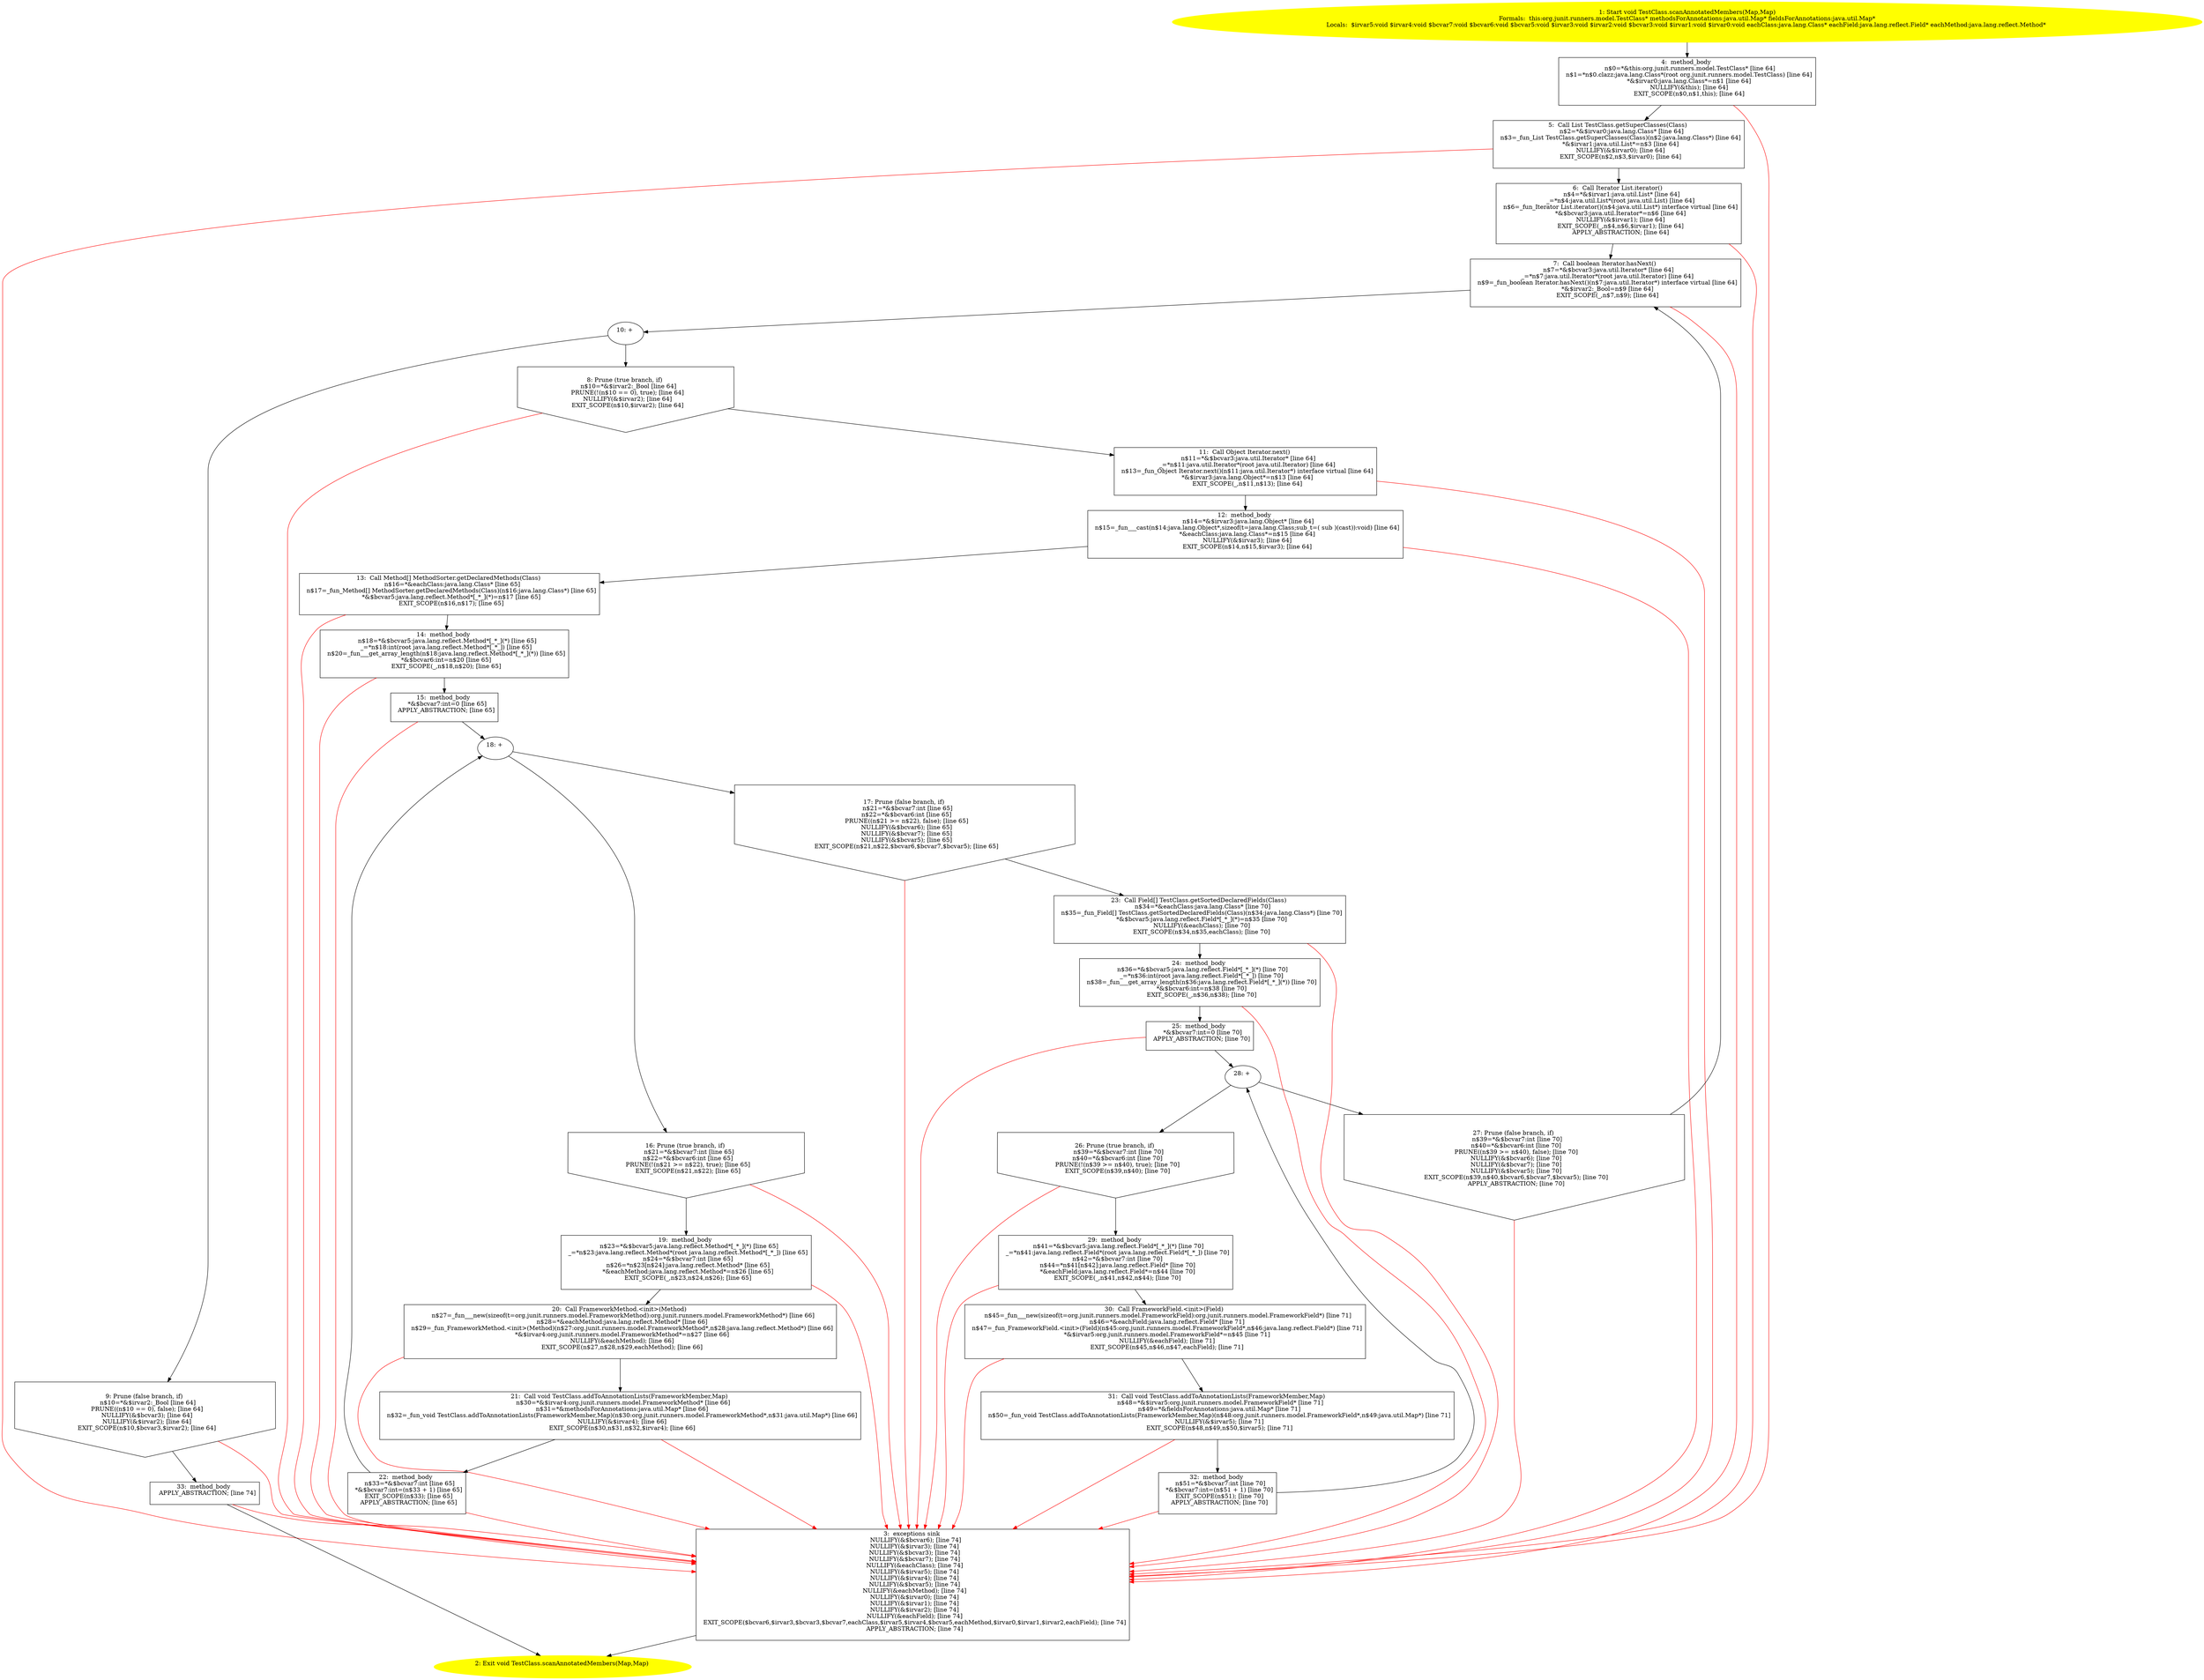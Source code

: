 /* @generated */
digraph cfg {
"org.junit.runners.model.TestClass.scanAnnotatedMembers(java.util.Map,java.util.Map):void.ed5bec48fd2a0d0133ef91c2323590f7_1" [label="1: Start void TestClass.scanAnnotatedMembers(Map,Map)\nFormals:  this:org.junit.runners.model.TestClass* methodsForAnnotations:java.util.Map* fieldsForAnnotations:java.util.Map*\nLocals:  $irvar5:void $irvar4:void $bcvar7:void $bcvar6:void $bcvar5:void $irvar3:void $irvar2:void $bcvar3:void $irvar1:void $irvar0:void eachClass:java.lang.Class* eachField:java.lang.reflect.Field* eachMethod:java.lang.reflect.Method* \n  " color=yellow style=filled]
	

	 "org.junit.runners.model.TestClass.scanAnnotatedMembers(java.util.Map,java.util.Map):void.ed5bec48fd2a0d0133ef91c2323590f7_1" -> "org.junit.runners.model.TestClass.scanAnnotatedMembers(java.util.Map,java.util.Map):void.ed5bec48fd2a0d0133ef91c2323590f7_4" ;
"org.junit.runners.model.TestClass.scanAnnotatedMembers(java.util.Map,java.util.Map):void.ed5bec48fd2a0d0133ef91c2323590f7_2" [label="2: Exit void TestClass.scanAnnotatedMembers(Map,Map) \n  " color=yellow style=filled]
	

"org.junit.runners.model.TestClass.scanAnnotatedMembers(java.util.Map,java.util.Map):void.ed5bec48fd2a0d0133ef91c2323590f7_3" [label="3:  exceptions sink \n   NULLIFY(&$bcvar6); [line 74]\n  NULLIFY(&$irvar3); [line 74]\n  NULLIFY(&$bcvar3); [line 74]\n  NULLIFY(&$bcvar7); [line 74]\n  NULLIFY(&eachClass); [line 74]\n  NULLIFY(&$irvar5); [line 74]\n  NULLIFY(&$irvar4); [line 74]\n  NULLIFY(&$bcvar5); [line 74]\n  NULLIFY(&eachMethod); [line 74]\n  NULLIFY(&$irvar0); [line 74]\n  NULLIFY(&$irvar1); [line 74]\n  NULLIFY(&$irvar2); [line 74]\n  NULLIFY(&eachField); [line 74]\n  EXIT_SCOPE($bcvar6,$irvar3,$bcvar3,$bcvar7,eachClass,$irvar5,$irvar4,$bcvar5,eachMethod,$irvar0,$irvar1,$irvar2,eachField); [line 74]\n  APPLY_ABSTRACTION; [line 74]\n " shape="box"]
	

	 "org.junit.runners.model.TestClass.scanAnnotatedMembers(java.util.Map,java.util.Map):void.ed5bec48fd2a0d0133ef91c2323590f7_3" -> "org.junit.runners.model.TestClass.scanAnnotatedMembers(java.util.Map,java.util.Map):void.ed5bec48fd2a0d0133ef91c2323590f7_2" ;
"org.junit.runners.model.TestClass.scanAnnotatedMembers(java.util.Map,java.util.Map):void.ed5bec48fd2a0d0133ef91c2323590f7_4" [label="4:  method_body \n   n$0=*&this:org.junit.runners.model.TestClass* [line 64]\n  n$1=*n$0.clazz:java.lang.Class*(root org.junit.runners.model.TestClass) [line 64]\n  *&$irvar0:java.lang.Class*=n$1 [line 64]\n  NULLIFY(&this); [line 64]\n  EXIT_SCOPE(n$0,n$1,this); [line 64]\n " shape="box"]
	

	 "org.junit.runners.model.TestClass.scanAnnotatedMembers(java.util.Map,java.util.Map):void.ed5bec48fd2a0d0133ef91c2323590f7_4" -> "org.junit.runners.model.TestClass.scanAnnotatedMembers(java.util.Map,java.util.Map):void.ed5bec48fd2a0d0133ef91c2323590f7_5" ;
	 "org.junit.runners.model.TestClass.scanAnnotatedMembers(java.util.Map,java.util.Map):void.ed5bec48fd2a0d0133ef91c2323590f7_4" -> "org.junit.runners.model.TestClass.scanAnnotatedMembers(java.util.Map,java.util.Map):void.ed5bec48fd2a0d0133ef91c2323590f7_3" [color="red" ];
"org.junit.runners.model.TestClass.scanAnnotatedMembers(java.util.Map,java.util.Map):void.ed5bec48fd2a0d0133ef91c2323590f7_5" [label="5:  Call List TestClass.getSuperClasses(Class) \n   n$2=*&$irvar0:java.lang.Class* [line 64]\n  n$3=_fun_List TestClass.getSuperClasses(Class)(n$2:java.lang.Class*) [line 64]\n  *&$irvar1:java.util.List*=n$3 [line 64]\n  NULLIFY(&$irvar0); [line 64]\n  EXIT_SCOPE(n$2,n$3,$irvar0); [line 64]\n " shape="box"]
	

	 "org.junit.runners.model.TestClass.scanAnnotatedMembers(java.util.Map,java.util.Map):void.ed5bec48fd2a0d0133ef91c2323590f7_5" -> "org.junit.runners.model.TestClass.scanAnnotatedMembers(java.util.Map,java.util.Map):void.ed5bec48fd2a0d0133ef91c2323590f7_6" ;
	 "org.junit.runners.model.TestClass.scanAnnotatedMembers(java.util.Map,java.util.Map):void.ed5bec48fd2a0d0133ef91c2323590f7_5" -> "org.junit.runners.model.TestClass.scanAnnotatedMembers(java.util.Map,java.util.Map):void.ed5bec48fd2a0d0133ef91c2323590f7_3" [color="red" ];
"org.junit.runners.model.TestClass.scanAnnotatedMembers(java.util.Map,java.util.Map):void.ed5bec48fd2a0d0133ef91c2323590f7_6" [label="6:  Call Iterator List.iterator() \n   n$4=*&$irvar1:java.util.List* [line 64]\n  _=*n$4:java.util.List*(root java.util.List) [line 64]\n  n$6=_fun_Iterator List.iterator()(n$4:java.util.List*) interface virtual [line 64]\n  *&$bcvar3:java.util.Iterator*=n$6 [line 64]\n  NULLIFY(&$irvar1); [line 64]\n  EXIT_SCOPE(_,n$4,n$6,$irvar1); [line 64]\n  APPLY_ABSTRACTION; [line 64]\n " shape="box"]
	

	 "org.junit.runners.model.TestClass.scanAnnotatedMembers(java.util.Map,java.util.Map):void.ed5bec48fd2a0d0133ef91c2323590f7_6" -> "org.junit.runners.model.TestClass.scanAnnotatedMembers(java.util.Map,java.util.Map):void.ed5bec48fd2a0d0133ef91c2323590f7_7" ;
	 "org.junit.runners.model.TestClass.scanAnnotatedMembers(java.util.Map,java.util.Map):void.ed5bec48fd2a0d0133ef91c2323590f7_6" -> "org.junit.runners.model.TestClass.scanAnnotatedMembers(java.util.Map,java.util.Map):void.ed5bec48fd2a0d0133ef91c2323590f7_3" [color="red" ];
"org.junit.runners.model.TestClass.scanAnnotatedMembers(java.util.Map,java.util.Map):void.ed5bec48fd2a0d0133ef91c2323590f7_7" [label="7:  Call boolean Iterator.hasNext() \n   n$7=*&$bcvar3:java.util.Iterator* [line 64]\n  _=*n$7:java.util.Iterator*(root java.util.Iterator) [line 64]\n  n$9=_fun_boolean Iterator.hasNext()(n$7:java.util.Iterator*) interface virtual [line 64]\n  *&$irvar2:_Bool=n$9 [line 64]\n  EXIT_SCOPE(_,n$7,n$9); [line 64]\n " shape="box"]
	

	 "org.junit.runners.model.TestClass.scanAnnotatedMembers(java.util.Map,java.util.Map):void.ed5bec48fd2a0d0133ef91c2323590f7_7" -> "org.junit.runners.model.TestClass.scanAnnotatedMembers(java.util.Map,java.util.Map):void.ed5bec48fd2a0d0133ef91c2323590f7_10" ;
	 "org.junit.runners.model.TestClass.scanAnnotatedMembers(java.util.Map,java.util.Map):void.ed5bec48fd2a0d0133ef91c2323590f7_7" -> "org.junit.runners.model.TestClass.scanAnnotatedMembers(java.util.Map,java.util.Map):void.ed5bec48fd2a0d0133ef91c2323590f7_3" [color="red" ];
"org.junit.runners.model.TestClass.scanAnnotatedMembers(java.util.Map,java.util.Map):void.ed5bec48fd2a0d0133ef91c2323590f7_8" [label="8: Prune (true branch, if) \n   n$10=*&$irvar2:_Bool [line 64]\n  PRUNE(!(n$10 == 0), true); [line 64]\n  NULLIFY(&$irvar2); [line 64]\n  EXIT_SCOPE(n$10,$irvar2); [line 64]\n " shape="invhouse"]
	

	 "org.junit.runners.model.TestClass.scanAnnotatedMembers(java.util.Map,java.util.Map):void.ed5bec48fd2a0d0133ef91c2323590f7_8" -> "org.junit.runners.model.TestClass.scanAnnotatedMembers(java.util.Map,java.util.Map):void.ed5bec48fd2a0d0133ef91c2323590f7_11" ;
	 "org.junit.runners.model.TestClass.scanAnnotatedMembers(java.util.Map,java.util.Map):void.ed5bec48fd2a0d0133ef91c2323590f7_8" -> "org.junit.runners.model.TestClass.scanAnnotatedMembers(java.util.Map,java.util.Map):void.ed5bec48fd2a0d0133ef91c2323590f7_3" [color="red" ];
"org.junit.runners.model.TestClass.scanAnnotatedMembers(java.util.Map,java.util.Map):void.ed5bec48fd2a0d0133ef91c2323590f7_9" [label="9: Prune (false branch, if) \n   n$10=*&$irvar2:_Bool [line 64]\n  PRUNE((n$10 == 0), false); [line 64]\n  NULLIFY(&$bcvar3); [line 64]\n  NULLIFY(&$irvar2); [line 64]\n  EXIT_SCOPE(n$10,$bcvar3,$irvar2); [line 64]\n " shape="invhouse"]
	

	 "org.junit.runners.model.TestClass.scanAnnotatedMembers(java.util.Map,java.util.Map):void.ed5bec48fd2a0d0133ef91c2323590f7_9" -> "org.junit.runners.model.TestClass.scanAnnotatedMembers(java.util.Map,java.util.Map):void.ed5bec48fd2a0d0133ef91c2323590f7_33" ;
	 "org.junit.runners.model.TestClass.scanAnnotatedMembers(java.util.Map,java.util.Map):void.ed5bec48fd2a0d0133ef91c2323590f7_9" -> "org.junit.runners.model.TestClass.scanAnnotatedMembers(java.util.Map,java.util.Map):void.ed5bec48fd2a0d0133ef91c2323590f7_3" [color="red" ];
"org.junit.runners.model.TestClass.scanAnnotatedMembers(java.util.Map,java.util.Map):void.ed5bec48fd2a0d0133ef91c2323590f7_10" [label="10: + \n  " ]
	

	 "org.junit.runners.model.TestClass.scanAnnotatedMembers(java.util.Map,java.util.Map):void.ed5bec48fd2a0d0133ef91c2323590f7_10" -> "org.junit.runners.model.TestClass.scanAnnotatedMembers(java.util.Map,java.util.Map):void.ed5bec48fd2a0d0133ef91c2323590f7_8" ;
	 "org.junit.runners.model.TestClass.scanAnnotatedMembers(java.util.Map,java.util.Map):void.ed5bec48fd2a0d0133ef91c2323590f7_10" -> "org.junit.runners.model.TestClass.scanAnnotatedMembers(java.util.Map,java.util.Map):void.ed5bec48fd2a0d0133ef91c2323590f7_9" ;
"org.junit.runners.model.TestClass.scanAnnotatedMembers(java.util.Map,java.util.Map):void.ed5bec48fd2a0d0133ef91c2323590f7_11" [label="11:  Call Object Iterator.next() \n   n$11=*&$bcvar3:java.util.Iterator* [line 64]\n  _=*n$11:java.util.Iterator*(root java.util.Iterator) [line 64]\n  n$13=_fun_Object Iterator.next()(n$11:java.util.Iterator*) interface virtual [line 64]\n  *&$irvar3:java.lang.Object*=n$13 [line 64]\n  EXIT_SCOPE(_,n$11,n$13); [line 64]\n " shape="box"]
	

	 "org.junit.runners.model.TestClass.scanAnnotatedMembers(java.util.Map,java.util.Map):void.ed5bec48fd2a0d0133ef91c2323590f7_11" -> "org.junit.runners.model.TestClass.scanAnnotatedMembers(java.util.Map,java.util.Map):void.ed5bec48fd2a0d0133ef91c2323590f7_12" ;
	 "org.junit.runners.model.TestClass.scanAnnotatedMembers(java.util.Map,java.util.Map):void.ed5bec48fd2a0d0133ef91c2323590f7_11" -> "org.junit.runners.model.TestClass.scanAnnotatedMembers(java.util.Map,java.util.Map):void.ed5bec48fd2a0d0133ef91c2323590f7_3" [color="red" ];
"org.junit.runners.model.TestClass.scanAnnotatedMembers(java.util.Map,java.util.Map):void.ed5bec48fd2a0d0133ef91c2323590f7_12" [label="12:  method_body \n   n$14=*&$irvar3:java.lang.Object* [line 64]\n  n$15=_fun___cast(n$14:java.lang.Object*,sizeof(t=java.lang.Class;sub_t=( sub )(cast)):void) [line 64]\n  *&eachClass:java.lang.Class*=n$15 [line 64]\n  NULLIFY(&$irvar3); [line 64]\n  EXIT_SCOPE(n$14,n$15,$irvar3); [line 64]\n " shape="box"]
	

	 "org.junit.runners.model.TestClass.scanAnnotatedMembers(java.util.Map,java.util.Map):void.ed5bec48fd2a0d0133ef91c2323590f7_12" -> "org.junit.runners.model.TestClass.scanAnnotatedMembers(java.util.Map,java.util.Map):void.ed5bec48fd2a0d0133ef91c2323590f7_13" ;
	 "org.junit.runners.model.TestClass.scanAnnotatedMembers(java.util.Map,java.util.Map):void.ed5bec48fd2a0d0133ef91c2323590f7_12" -> "org.junit.runners.model.TestClass.scanAnnotatedMembers(java.util.Map,java.util.Map):void.ed5bec48fd2a0d0133ef91c2323590f7_3" [color="red" ];
"org.junit.runners.model.TestClass.scanAnnotatedMembers(java.util.Map,java.util.Map):void.ed5bec48fd2a0d0133ef91c2323590f7_13" [label="13:  Call Method[] MethodSorter.getDeclaredMethods(Class) \n   n$16=*&eachClass:java.lang.Class* [line 65]\n  n$17=_fun_Method[] MethodSorter.getDeclaredMethods(Class)(n$16:java.lang.Class*) [line 65]\n  *&$bcvar5:java.lang.reflect.Method*[_*_](*)=n$17 [line 65]\n  EXIT_SCOPE(n$16,n$17); [line 65]\n " shape="box"]
	

	 "org.junit.runners.model.TestClass.scanAnnotatedMembers(java.util.Map,java.util.Map):void.ed5bec48fd2a0d0133ef91c2323590f7_13" -> "org.junit.runners.model.TestClass.scanAnnotatedMembers(java.util.Map,java.util.Map):void.ed5bec48fd2a0d0133ef91c2323590f7_14" ;
	 "org.junit.runners.model.TestClass.scanAnnotatedMembers(java.util.Map,java.util.Map):void.ed5bec48fd2a0d0133ef91c2323590f7_13" -> "org.junit.runners.model.TestClass.scanAnnotatedMembers(java.util.Map,java.util.Map):void.ed5bec48fd2a0d0133ef91c2323590f7_3" [color="red" ];
"org.junit.runners.model.TestClass.scanAnnotatedMembers(java.util.Map,java.util.Map):void.ed5bec48fd2a0d0133ef91c2323590f7_14" [label="14:  method_body \n   n$18=*&$bcvar5:java.lang.reflect.Method*[_*_](*) [line 65]\n  _=*n$18:int(root java.lang.reflect.Method*[_*_]) [line 65]\n  n$20=_fun___get_array_length(n$18:java.lang.reflect.Method*[_*_](*)) [line 65]\n  *&$bcvar6:int=n$20 [line 65]\n  EXIT_SCOPE(_,n$18,n$20); [line 65]\n " shape="box"]
	

	 "org.junit.runners.model.TestClass.scanAnnotatedMembers(java.util.Map,java.util.Map):void.ed5bec48fd2a0d0133ef91c2323590f7_14" -> "org.junit.runners.model.TestClass.scanAnnotatedMembers(java.util.Map,java.util.Map):void.ed5bec48fd2a0d0133ef91c2323590f7_15" ;
	 "org.junit.runners.model.TestClass.scanAnnotatedMembers(java.util.Map,java.util.Map):void.ed5bec48fd2a0d0133ef91c2323590f7_14" -> "org.junit.runners.model.TestClass.scanAnnotatedMembers(java.util.Map,java.util.Map):void.ed5bec48fd2a0d0133ef91c2323590f7_3" [color="red" ];
"org.junit.runners.model.TestClass.scanAnnotatedMembers(java.util.Map,java.util.Map):void.ed5bec48fd2a0d0133ef91c2323590f7_15" [label="15:  method_body \n   *&$bcvar7:int=0 [line 65]\n  APPLY_ABSTRACTION; [line 65]\n " shape="box"]
	

	 "org.junit.runners.model.TestClass.scanAnnotatedMembers(java.util.Map,java.util.Map):void.ed5bec48fd2a0d0133ef91c2323590f7_15" -> "org.junit.runners.model.TestClass.scanAnnotatedMembers(java.util.Map,java.util.Map):void.ed5bec48fd2a0d0133ef91c2323590f7_18" ;
	 "org.junit.runners.model.TestClass.scanAnnotatedMembers(java.util.Map,java.util.Map):void.ed5bec48fd2a0d0133ef91c2323590f7_15" -> "org.junit.runners.model.TestClass.scanAnnotatedMembers(java.util.Map,java.util.Map):void.ed5bec48fd2a0d0133ef91c2323590f7_3" [color="red" ];
"org.junit.runners.model.TestClass.scanAnnotatedMembers(java.util.Map,java.util.Map):void.ed5bec48fd2a0d0133ef91c2323590f7_16" [label="16: Prune (true branch, if) \n   n$21=*&$bcvar7:int [line 65]\n  n$22=*&$bcvar6:int [line 65]\n  PRUNE(!(n$21 >= n$22), true); [line 65]\n  EXIT_SCOPE(n$21,n$22); [line 65]\n " shape="invhouse"]
	

	 "org.junit.runners.model.TestClass.scanAnnotatedMembers(java.util.Map,java.util.Map):void.ed5bec48fd2a0d0133ef91c2323590f7_16" -> "org.junit.runners.model.TestClass.scanAnnotatedMembers(java.util.Map,java.util.Map):void.ed5bec48fd2a0d0133ef91c2323590f7_19" ;
	 "org.junit.runners.model.TestClass.scanAnnotatedMembers(java.util.Map,java.util.Map):void.ed5bec48fd2a0d0133ef91c2323590f7_16" -> "org.junit.runners.model.TestClass.scanAnnotatedMembers(java.util.Map,java.util.Map):void.ed5bec48fd2a0d0133ef91c2323590f7_3" [color="red" ];
"org.junit.runners.model.TestClass.scanAnnotatedMembers(java.util.Map,java.util.Map):void.ed5bec48fd2a0d0133ef91c2323590f7_17" [label="17: Prune (false branch, if) \n   n$21=*&$bcvar7:int [line 65]\n  n$22=*&$bcvar6:int [line 65]\n  PRUNE((n$21 >= n$22), false); [line 65]\n  NULLIFY(&$bcvar6); [line 65]\n  NULLIFY(&$bcvar7); [line 65]\n  NULLIFY(&$bcvar5); [line 65]\n  EXIT_SCOPE(n$21,n$22,$bcvar6,$bcvar7,$bcvar5); [line 65]\n " shape="invhouse"]
	

	 "org.junit.runners.model.TestClass.scanAnnotatedMembers(java.util.Map,java.util.Map):void.ed5bec48fd2a0d0133ef91c2323590f7_17" -> "org.junit.runners.model.TestClass.scanAnnotatedMembers(java.util.Map,java.util.Map):void.ed5bec48fd2a0d0133ef91c2323590f7_23" ;
	 "org.junit.runners.model.TestClass.scanAnnotatedMembers(java.util.Map,java.util.Map):void.ed5bec48fd2a0d0133ef91c2323590f7_17" -> "org.junit.runners.model.TestClass.scanAnnotatedMembers(java.util.Map,java.util.Map):void.ed5bec48fd2a0d0133ef91c2323590f7_3" [color="red" ];
"org.junit.runners.model.TestClass.scanAnnotatedMembers(java.util.Map,java.util.Map):void.ed5bec48fd2a0d0133ef91c2323590f7_18" [label="18: + \n  " ]
	

	 "org.junit.runners.model.TestClass.scanAnnotatedMembers(java.util.Map,java.util.Map):void.ed5bec48fd2a0d0133ef91c2323590f7_18" -> "org.junit.runners.model.TestClass.scanAnnotatedMembers(java.util.Map,java.util.Map):void.ed5bec48fd2a0d0133ef91c2323590f7_16" ;
	 "org.junit.runners.model.TestClass.scanAnnotatedMembers(java.util.Map,java.util.Map):void.ed5bec48fd2a0d0133ef91c2323590f7_18" -> "org.junit.runners.model.TestClass.scanAnnotatedMembers(java.util.Map,java.util.Map):void.ed5bec48fd2a0d0133ef91c2323590f7_17" ;
"org.junit.runners.model.TestClass.scanAnnotatedMembers(java.util.Map,java.util.Map):void.ed5bec48fd2a0d0133ef91c2323590f7_19" [label="19:  method_body \n   n$23=*&$bcvar5:java.lang.reflect.Method*[_*_](*) [line 65]\n  _=*n$23:java.lang.reflect.Method*(root java.lang.reflect.Method*[_*_]) [line 65]\n  n$24=*&$bcvar7:int [line 65]\n  n$26=*n$23[n$24]:java.lang.reflect.Method* [line 65]\n  *&eachMethod:java.lang.reflect.Method*=n$26 [line 65]\n  EXIT_SCOPE(_,n$23,n$24,n$26); [line 65]\n " shape="box"]
	

	 "org.junit.runners.model.TestClass.scanAnnotatedMembers(java.util.Map,java.util.Map):void.ed5bec48fd2a0d0133ef91c2323590f7_19" -> "org.junit.runners.model.TestClass.scanAnnotatedMembers(java.util.Map,java.util.Map):void.ed5bec48fd2a0d0133ef91c2323590f7_20" ;
	 "org.junit.runners.model.TestClass.scanAnnotatedMembers(java.util.Map,java.util.Map):void.ed5bec48fd2a0d0133ef91c2323590f7_19" -> "org.junit.runners.model.TestClass.scanAnnotatedMembers(java.util.Map,java.util.Map):void.ed5bec48fd2a0d0133ef91c2323590f7_3" [color="red" ];
"org.junit.runners.model.TestClass.scanAnnotatedMembers(java.util.Map,java.util.Map):void.ed5bec48fd2a0d0133ef91c2323590f7_20" [label="20:  Call FrameworkMethod.<init>(Method) \n   n$27=_fun___new(sizeof(t=org.junit.runners.model.FrameworkMethod):org.junit.runners.model.FrameworkMethod*) [line 66]\n  n$28=*&eachMethod:java.lang.reflect.Method* [line 66]\n  n$29=_fun_FrameworkMethod.<init>(Method)(n$27:org.junit.runners.model.FrameworkMethod*,n$28:java.lang.reflect.Method*) [line 66]\n  *&$irvar4:org.junit.runners.model.FrameworkMethod*=n$27 [line 66]\n  NULLIFY(&eachMethod); [line 66]\n  EXIT_SCOPE(n$27,n$28,n$29,eachMethod); [line 66]\n " shape="box"]
	

	 "org.junit.runners.model.TestClass.scanAnnotatedMembers(java.util.Map,java.util.Map):void.ed5bec48fd2a0d0133ef91c2323590f7_20" -> "org.junit.runners.model.TestClass.scanAnnotatedMembers(java.util.Map,java.util.Map):void.ed5bec48fd2a0d0133ef91c2323590f7_21" ;
	 "org.junit.runners.model.TestClass.scanAnnotatedMembers(java.util.Map,java.util.Map):void.ed5bec48fd2a0d0133ef91c2323590f7_20" -> "org.junit.runners.model.TestClass.scanAnnotatedMembers(java.util.Map,java.util.Map):void.ed5bec48fd2a0d0133ef91c2323590f7_3" [color="red" ];
"org.junit.runners.model.TestClass.scanAnnotatedMembers(java.util.Map,java.util.Map):void.ed5bec48fd2a0d0133ef91c2323590f7_21" [label="21:  Call void TestClass.addToAnnotationLists(FrameworkMember,Map) \n   n$30=*&$irvar4:org.junit.runners.model.FrameworkMethod* [line 66]\n  n$31=*&methodsForAnnotations:java.util.Map* [line 66]\n  n$32=_fun_void TestClass.addToAnnotationLists(FrameworkMember,Map)(n$30:org.junit.runners.model.FrameworkMethod*,n$31:java.util.Map*) [line 66]\n  NULLIFY(&$irvar4); [line 66]\n  EXIT_SCOPE(n$30,n$31,n$32,$irvar4); [line 66]\n " shape="box"]
	

	 "org.junit.runners.model.TestClass.scanAnnotatedMembers(java.util.Map,java.util.Map):void.ed5bec48fd2a0d0133ef91c2323590f7_21" -> "org.junit.runners.model.TestClass.scanAnnotatedMembers(java.util.Map,java.util.Map):void.ed5bec48fd2a0d0133ef91c2323590f7_22" ;
	 "org.junit.runners.model.TestClass.scanAnnotatedMembers(java.util.Map,java.util.Map):void.ed5bec48fd2a0d0133ef91c2323590f7_21" -> "org.junit.runners.model.TestClass.scanAnnotatedMembers(java.util.Map,java.util.Map):void.ed5bec48fd2a0d0133ef91c2323590f7_3" [color="red" ];
"org.junit.runners.model.TestClass.scanAnnotatedMembers(java.util.Map,java.util.Map):void.ed5bec48fd2a0d0133ef91c2323590f7_22" [label="22:  method_body \n   n$33=*&$bcvar7:int [line 65]\n  *&$bcvar7:int=(n$33 + 1) [line 65]\n  EXIT_SCOPE(n$33); [line 65]\n  APPLY_ABSTRACTION; [line 65]\n " shape="box"]
	

	 "org.junit.runners.model.TestClass.scanAnnotatedMembers(java.util.Map,java.util.Map):void.ed5bec48fd2a0d0133ef91c2323590f7_22" -> "org.junit.runners.model.TestClass.scanAnnotatedMembers(java.util.Map,java.util.Map):void.ed5bec48fd2a0d0133ef91c2323590f7_18" ;
	 "org.junit.runners.model.TestClass.scanAnnotatedMembers(java.util.Map,java.util.Map):void.ed5bec48fd2a0d0133ef91c2323590f7_22" -> "org.junit.runners.model.TestClass.scanAnnotatedMembers(java.util.Map,java.util.Map):void.ed5bec48fd2a0d0133ef91c2323590f7_3" [color="red" ];
"org.junit.runners.model.TestClass.scanAnnotatedMembers(java.util.Map,java.util.Map):void.ed5bec48fd2a0d0133ef91c2323590f7_23" [label="23:  Call Field[] TestClass.getSortedDeclaredFields(Class) \n   n$34=*&eachClass:java.lang.Class* [line 70]\n  n$35=_fun_Field[] TestClass.getSortedDeclaredFields(Class)(n$34:java.lang.Class*) [line 70]\n  *&$bcvar5:java.lang.reflect.Field*[_*_](*)=n$35 [line 70]\n  NULLIFY(&eachClass); [line 70]\n  EXIT_SCOPE(n$34,n$35,eachClass); [line 70]\n " shape="box"]
	

	 "org.junit.runners.model.TestClass.scanAnnotatedMembers(java.util.Map,java.util.Map):void.ed5bec48fd2a0d0133ef91c2323590f7_23" -> "org.junit.runners.model.TestClass.scanAnnotatedMembers(java.util.Map,java.util.Map):void.ed5bec48fd2a0d0133ef91c2323590f7_24" ;
	 "org.junit.runners.model.TestClass.scanAnnotatedMembers(java.util.Map,java.util.Map):void.ed5bec48fd2a0d0133ef91c2323590f7_23" -> "org.junit.runners.model.TestClass.scanAnnotatedMembers(java.util.Map,java.util.Map):void.ed5bec48fd2a0d0133ef91c2323590f7_3" [color="red" ];
"org.junit.runners.model.TestClass.scanAnnotatedMembers(java.util.Map,java.util.Map):void.ed5bec48fd2a0d0133ef91c2323590f7_24" [label="24:  method_body \n   n$36=*&$bcvar5:java.lang.reflect.Field*[_*_](*) [line 70]\n  _=*n$36:int(root java.lang.reflect.Field*[_*_]) [line 70]\n  n$38=_fun___get_array_length(n$36:java.lang.reflect.Field*[_*_](*)) [line 70]\n  *&$bcvar6:int=n$38 [line 70]\n  EXIT_SCOPE(_,n$36,n$38); [line 70]\n " shape="box"]
	

	 "org.junit.runners.model.TestClass.scanAnnotatedMembers(java.util.Map,java.util.Map):void.ed5bec48fd2a0d0133ef91c2323590f7_24" -> "org.junit.runners.model.TestClass.scanAnnotatedMembers(java.util.Map,java.util.Map):void.ed5bec48fd2a0d0133ef91c2323590f7_25" ;
	 "org.junit.runners.model.TestClass.scanAnnotatedMembers(java.util.Map,java.util.Map):void.ed5bec48fd2a0d0133ef91c2323590f7_24" -> "org.junit.runners.model.TestClass.scanAnnotatedMembers(java.util.Map,java.util.Map):void.ed5bec48fd2a0d0133ef91c2323590f7_3" [color="red" ];
"org.junit.runners.model.TestClass.scanAnnotatedMembers(java.util.Map,java.util.Map):void.ed5bec48fd2a0d0133ef91c2323590f7_25" [label="25:  method_body \n   *&$bcvar7:int=0 [line 70]\n  APPLY_ABSTRACTION; [line 70]\n " shape="box"]
	

	 "org.junit.runners.model.TestClass.scanAnnotatedMembers(java.util.Map,java.util.Map):void.ed5bec48fd2a0d0133ef91c2323590f7_25" -> "org.junit.runners.model.TestClass.scanAnnotatedMembers(java.util.Map,java.util.Map):void.ed5bec48fd2a0d0133ef91c2323590f7_28" ;
	 "org.junit.runners.model.TestClass.scanAnnotatedMembers(java.util.Map,java.util.Map):void.ed5bec48fd2a0d0133ef91c2323590f7_25" -> "org.junit.runners.model.TestClass.scanAnnotatedMembers(java.util.Map,java.util.Map):void.ed5bec48fd2a0d0133ef91c2323590f7_3" [color="red" ];
"org.junit.runners.model.TestClass.scanAnnotatedMembers(java.util.Map,java.util.Map):void.ed5bec48fd2a0d0133ef91c2323590f7_26" [label="26: Prune (true branch, if) \n   n$39=*&$bcvar7:int [line 70]\n  n$40=*&$bcvar6:int [line 70]\n  PRUNE(!(n$39 >= n$40), true); [line 70]\n  EXIT_SCOPE(n$39,n$40); [line 70]\n " shape="invhouse"]
	

	 "org.junit.runners.model.TestClass.scanAnnotatedMembers(java.util.Map,java.util.Map):void.ed5bec48fd2a0d0133ef91c2323590f7_26" -> "org.junit.runners.model.TestClass.scanAnnotatedMembers(java.util.Map,java.util.Map):void.ed5bec48fd2a0d0133ef91c2323590f7_29" ;
	 "org.junit.runners.model.TestClass.scanAnnotatedMembers(java.util.Map,java.util.Map):void.ed5bec48fd2a0d0133ef91c2323590f7_26" -> "org.junit.runners.model.TestClass.scanAnnotatedMembers(java.util.Map,java.util.Map):void.ed5bec48fd2a0d0133ef91c2323590f7_3" [color="red" ];
"org.junit.runners.model.TestClass.scanAnnotatedMembers(java.util.Map,java.util.Map):void.ed5bec48fd2a0d0133ef91c2323590f7_27" [label="27: Prune (false branch, if) \n   n$39=*&$bcvar7:int [line 70]\n  n$40=*&$bcvar6:int [line 70]\n  PRUNE((n$39 >= n$40), false); [line 70]\n  NULLIFY(&$bcvar6); [line 70]\n  NULLIFY(&$bcvar7); [line 70]\n  NULLIFY(&$bcvar5); [line 70]\n  EXIT_SCOPE(n$39,n$40,$bcvar6,$bcvar7,$bcvar5); [line 70]\n  APPLY_ABSTRACTION; [line 70]\n " shape="invhouse"]
	

	 "org.junit.runners.model.TestClass.scanAnnotatedMembers(java.util.Map,java.util.Map):void.ed5bec48fd2a0d0133ef91c2323590f7_27" -> "org.junit.runners.model.TestClass.scanAnnotatedMembers(java.util.Map,java.util.Map):void.ed5bec48fd2a0d0133ef91c2323590f7_7" ;
	 "org.junit.runners.model.TestClass.scanAnnotatedMembers(java.util.Map,java.util.Map):void.ed5bec48fd2a0d0133ef91c2323590f7_27" -> "org.junit.runners.model.TestClass.scanAnnotatedMembers(java.util.Map,java.util.Map):void.ed5bec48fd2a0d0133ef91c2323590f7_3" [color="red" ];
"org.junit.runners.model.TestClass.scanAnnotatedMembers(java.util.Map,java.util.Map):void.ed5bec48fd2a0d0133ef91c2323590f7_28" [label="28: + \n  " ]
	

	 "org.junit.runners.model.TestClass.scanAnnotatedMembers(java.util.Map,java.util.Map):void.ed5bec48fd2a0d0133ef91c2323590f7_28" -> "org.junit.runners.model.TestClass.scanAnnotatedMembers(java.util.Map,java.util.Map):void.ed5bec48fd2a0d0133ef91c2323590f7_26" ;
	 "org.junit.runners.model.TestClass.scanAnnotatedMembers(java.util.Map,java.util.Map):void.ed5bec48fd2a0d0133ef91c2323590f7_28" -> "org.junit.runners.model.TestClass.scanAnnotatedMembers(java.util.Map,java.util.Map):void.ed5bec48fd2a0d0133ef91c2323590f7_27" ;
"org.junit.runners.model.TestClass.scanAnnotatedMembers(java.util.Map,java.util.Map):void.ed5bec48fd2a0d0133ef91c2323590f7_29" [label="29:  method_body \n   n$41=*&$bcvar5:java.lang.reflect.Field*[_*_](*) [line 70]\n  _=*n$41:java.lang.reflect.Field*(root java.lang.reflect.Field*[_*_]) [line 70]\n  n$42=*&$bcvar7:int [line 70]\n  n$44=*n$41[n$42]:java.lang.reflect.Field* [line 70]\n  *&eachField:java.lang.reflect.Field*=n$44 [line 70]\n  EXIT_SCOPE(_,n$41,n$42,n$44); [line 70]\n " shape="box"]
	

	 "org.junit.runners.model.TestClass.scanAnnotatedMembers(java.util.Map,java.util.Map):void.ed5bec48fd2a0d0133ef91c2323590f7_29" -> "org.junit.runners.model.TestClass.scanAnnotatedMembers(java.util.Map,java.util.Map):void.ed5bec48fd2a0d0133ef91c2323590f7_30" ;
	 "org.junit.runners.model.TestClass.scanAnnotatedMembers(java.util.Map,java.util.Map):void.ed5bec48fd2a0d0133ef91c2323590f7_29" -> "org.junit.runners.model.TestClass.scanAnnotatedMembers(java.util.Map,java.util.Map):void.ed5bec48fd2a0d0133ef91c2323590f7_3" [color="red" ];
"org.junit.runners.model.TestClass.scanAnnotatedMembers(java.util.Map,java.util.Map):void.ed5bec48fd2a0d0133ef91c2323590f7_30" [label="30:  Call FrameworkField.<init>(Field) \n   n$45=_fun___new(sizeof(t=org.junit.runners.model.FrameworkField):org.junit.runners.model.FrameworkField*) [line 71]\n  n$46=*&eachField:java.lang.reflect.Field* [line 71]\n  n$47=_fun_FrameworkField.<init>(Field)(n$45:org.junit.runners.model.FrameworkField*,n$46:java.lang.reflect.Field*) [line 71]\n  *&$irvar5:org.junit.runners.model.FrameworkField*=n$45 [line 71]\n  NULLIFY(&eachField); [line 71]\n  EXIT_SCOPE(n$45,n$46,n$47,eachField); [line 71]\n " shape="box"]
	

	 "org.junit.runners.model.TestClass.scanAnnotatedMembers(java.util.Map,java.util.Map):void.ed5bec48fd2a0d0133ef91c2323590f7_30" -> "org.junit.runners.model.TestClass.scanAnnotatedMembers(java.util.Map,java.util.Map):void.ed5bec48fd2a0d0133ef91c2323590f7_31" ;
	 "org.junit.runners.model.TestClass.scanAnnotatedMembers(java.util.Map,java.util.Map):void.ed5bec48fd2a0d0133ef91c2323590f7_30" -> "org.junit.runners.model.TestClass.scanAnnotatedMembers(java.util.Map,java.util.Map):void.ed5bec48fd2a0d0133ef91c2323590f7_3" [color="red" ];
"org.junit.runners.model.TestClass.scanAnnotatedMembers(java.util.Map,java.util.Map):void.ed5bec48fd2a0d0133ef91c2323590f7_31" [label="31:  Call void TestClass.addToAnnotationLists(FrameworkMember,Map) \n   n$48=*&$irvar5:org.junit.runners.model.FrameworkField* [line 71]\n  n$49=*&fieldsForAnnotations:java.util.Map* [line 71]\n  n$50=_fun_void TestClass.addToAnnotationLists(FrameworkMember,Map)(n$48:org.junit.runners.model.FrameworkField*,n$49:java.util.Map*) [line 71]\n  NULLIFY(&$irvar5); [line 71]\n  EXIT_SCOPE(n$48,n$49,n$50,$irvar5); [line 71]\n " shape="box"]
	

	 "org.junit.runners.model.TestClass.scanAnnotatedMembers(java.util.Map,java.util.Map):void.ed5bec48fd2a0d0133ef91c2323590f7_31" -> "org.junit.runners.model.TestClass.scanAnnotatedMembers(java.util.Map,java.util.Map):void.ed5bec48fd2a0d0133ef91c2323590f7_32" ;
	 "org.junit.runners.model.TestClass.scanAnnotatedMembers(java.util.Map,java.util.Map):void.ed5bec48fd2a0d0133ef91c2323590f7_31" -> "org.junit.runners.model.TestClass.scanAnnotatedMembers(java.util.Map,java.util.Map):void.ed5bec48fd2a0d0133ef91c2323590f7_3" [color="red" ];
"org.junit.runners.model.TestClass.scanAnnotatedMembers(java.util.Map,java.util.Map):void.ed5bec48fd2a0d0133ef91c2323590f7_32" [label="32:  method_body \n   n$51=*&$bcvar7:int [line 70]\n  *&$bcvar7:int=(n$51 + 1) [line 70]\n  EXIT_SCOPE(n$51); [line 70]\n  APPLY_ABSTRACTION; [line 70]\n " shape="box"]
	

	 "org.junit.runners.model.TestClass.scanAnnotatedMembers(java.util.Map,java.util.Map):void.ed5bec48fd2a0d0133ef91c2323590f7_32" -> "org.junit.runners.model.TestClass.scanAnnotatedMembers(java.util.Map,java.util.Map):void.ed5bec48fd2a0d0133ef91c2323590f7_28" ;
	 "org.junit.runners.model.TestClass.scanAnnotatedMembers(java.util.Map,java.util.Map):void.ed5bec48fd2a0d0133ef91c2323590f7_32" -> "org.junit.runners.model.TestClass.scanAnnotatedMembers(java.util.Map,java.util.Map):void.ed5bec48fd2a0d0133ef91c2323590f7_3" [color="red" ];
"org.junit.runners.model.TestClass.scanAnnotatedMembers(java.util.Map,java.util.Map):void.ed5bec48fd2a0d0133ef91c2323590f7_33" [label="33:  method_body \n   APPLY_ABSTRACTION; [line 74]\n " shape="box"]
	

	 "org.junit.runners.model.TestClass.scanAnnotatedMembers(java.util.Map,java.util.Map):void.ed5bec48fd2a0d0133ef91c2323590f7_33" -> "org.junit.runners.model.TestClass.scanAnnotatedMembers(java.util.Map,java.util.Map):void.ed5bec48fd2a0d0133ef91c2323590f7_2" ;
	 "org.junit.runners.model.TestClass.scanAnnotatedMembers(java.util.Map,java.util.Map):void.ed5bec48fd2a0d0133ef91c2323590f7_33" -> "org.junit.runners.model.TestClass.scanAnnotatedMembers(java.util.Map,java.util.Map):void.ed5bec48fd2a0d0133ef91c2323590f7_3" [color="red" ];
}
